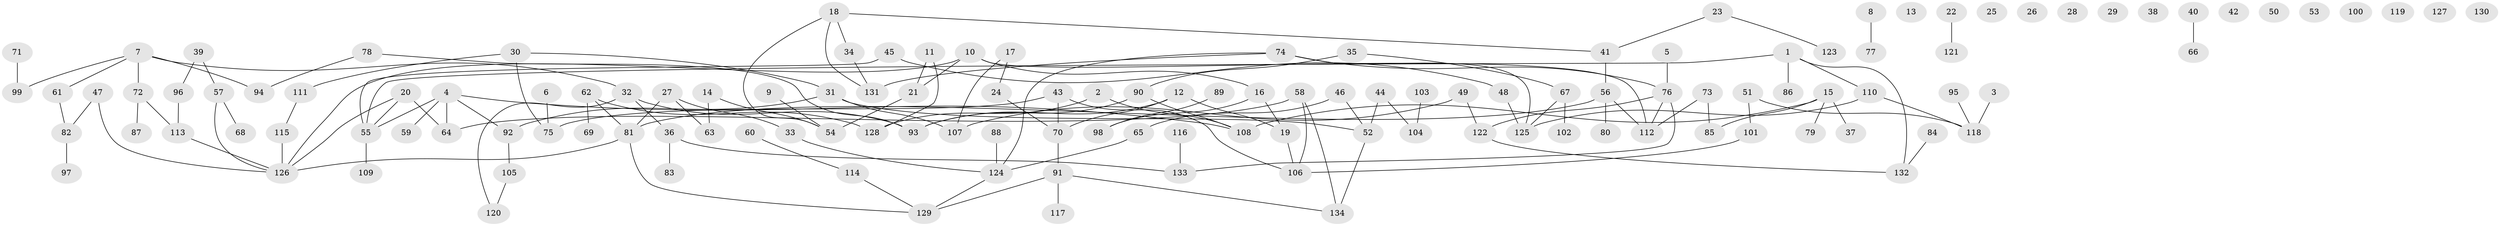 // Generated by graph-tools (version 1.1) at 2025/00/03/09/25 03:00:46]
// undirected, 134 vertices, 150 edges
graph export_dot {
graph [start="1"]
  node [color=gray90,style=filled];
  1;
  2;
  3;
  4;
  5;
  6;
  7;
  8;
  9;
  10;
  11;
  12;
  13;
  14;
  15;
  16;
  17;
  18;
  19;
  20;
  21;
  22;
  23;
  24;
  25;
  26;
  27;
  28;
  29;
  30;
  31;
  32;
  33;
  34;
  35;
  36;
  37;
  38;
  39;
  40;
  41;
  42;
  43;
  44;
  45;
  46;
  47;
  48;
  49;
  50;
  51;
  52;
  53;
  54;
  55;
  56;
  57;
  58;
  59;
  60;
  61;
  62;
  63;
  64;
  65;
  66;
  67;
  68;
  69;
  70;
  71;
  72;
  73;
  74;
  75;
  76;
  77;
  78;
  79;
  80;
  81;
  82;
  83;
  84;
  85;
  86;
  87;
  88;
  89;
  90;
  91;
  92;
  93;
  94;
  95;
  96;
  97;
  98;
  99;
  100;
  101;
  102;
  103;
  104;
  105;
  106;
  107;
  108;
  109;
  110;
  111;
  112;
  113;
  114;
  115;
  116;
  117;
  118;
  119;
  120;
  121;
  122;
  123;
  124;
  125;
  126;
  127;
  128;
  129;
  130;
  131;
  132;
  133;
  134;
  1 -- 55;
  1 -- 86;
  1 -- 110;
  1 -- 132;
  2 -- 108;
  2 -- 128;
  3 -- 118;
  4 -- 55;
  4 -- 59;
  4 -- 64;
  4 -- 92;
  4 -- 108;
  5 -- 76;
  6 -- 75;
  7 -- 32;
  7 -- 61;
  7 -- 72;
  7 -- 94;
  7 -- 99;
  8 -- 77;
  9 -- 54;
  10 -- 16;
  10 -- 21;
  10 -- 112;
  10 -- 126;
  11 -- 21;
  11 -- 128;
  12 -- 19;
  12 -- 70;
  12 -- 93;
  14 -- 54;
  14 -- 63;
  15 -- 37;
  15 -- 79;
  15 -- 85;
  15 -- 108;
  16 -- 19;
  16 -- 98;
  17 -- 24;
  17 -- 107;
  18 -- 34;
  18 -- 41;
  18 -- 54;
  18 -- 131;
  19 -- 106;
  20 -- 55;
  20 -- 64;
  20 -- 126;
  21 -- 54;
  22 -- 121;
  23 -- 41;
  23 -- 123;
  24 -- 70;
  27 -- 33;
  27 -- 63;
  27 -- 81;
  30 -- 31;
  30 -- 75;
  30 -- 111;
  31 -- 52;
  31 -- 92;
  31 -- 107;
  32 -- 36;
  32 -- 93;
  32 -- 120;
  33 -- 124;
  34 -- 131;
  35 -- 67;
  35 -- 90;
  36 -- 83;
  36 -- 133;
  39 -- 57;
  39 -- 96;
  40 -- 66;
  41 -- 56;
  43 -- 70;
  43 -- 75;
  43 -- 106;
  44 -- 52;
  44 -- 104;
  45 -- 48;
  45 -- 55;
  46 -- 52;
  46 -- 65;
  47 -- 82;
  47 -- 126;
  48 -- 125;
  49 -- 107;
  49 -- 122;
  51 -- 101;
  51 -- 118;
  52 -- 134;
  55 -- 109;
  56 -- 80;
  56 -- 81;
  56 -- 112;
  57 -- 68;
  57 -- 126;
  58 -- 64;
  58 -- 106;
  58 -- 134;
  60 -- 114;
  61 -- 82;
  62 -- 69;
  62 -- 81;
  62 -- 128;
  65 -- 124;
  67 -- 102;
  67 -- 125;
  70 -- 91;
  71 -- 99;
  72 -- 87;
  72 -- 113;
  73 -- 85;
  73 -- 112;
  74 -- 76;
  74 -- 124;
  74 -- 125;
  74 -- 131;
  76 -- 112;
  76 -- 122;
  76 -- 133;
  78 -- 93;
  78 -- 94;
  81 -- 126;
  81 -- 129;
  82 -- 97;
  84 -- 132;
  88 -- 124;
  89 -- 98;
  90 -- 93;
  90 -- 108;
  91 -- 117;
  91 -- 129;
  91 -- 134;
  92 -- 105;
  95 -- 118;
  96 -- 113;
  101 -- 106;
  103 -- 104;
  105 -- 120;
  110 -- 118;
  110 -- 125;
  111 -- 115;
  113 -- 126;
  114 -- 129;
  115 -- 126;
  116 -- 133;
  122 -- 132;
  124 -- 129;
}
